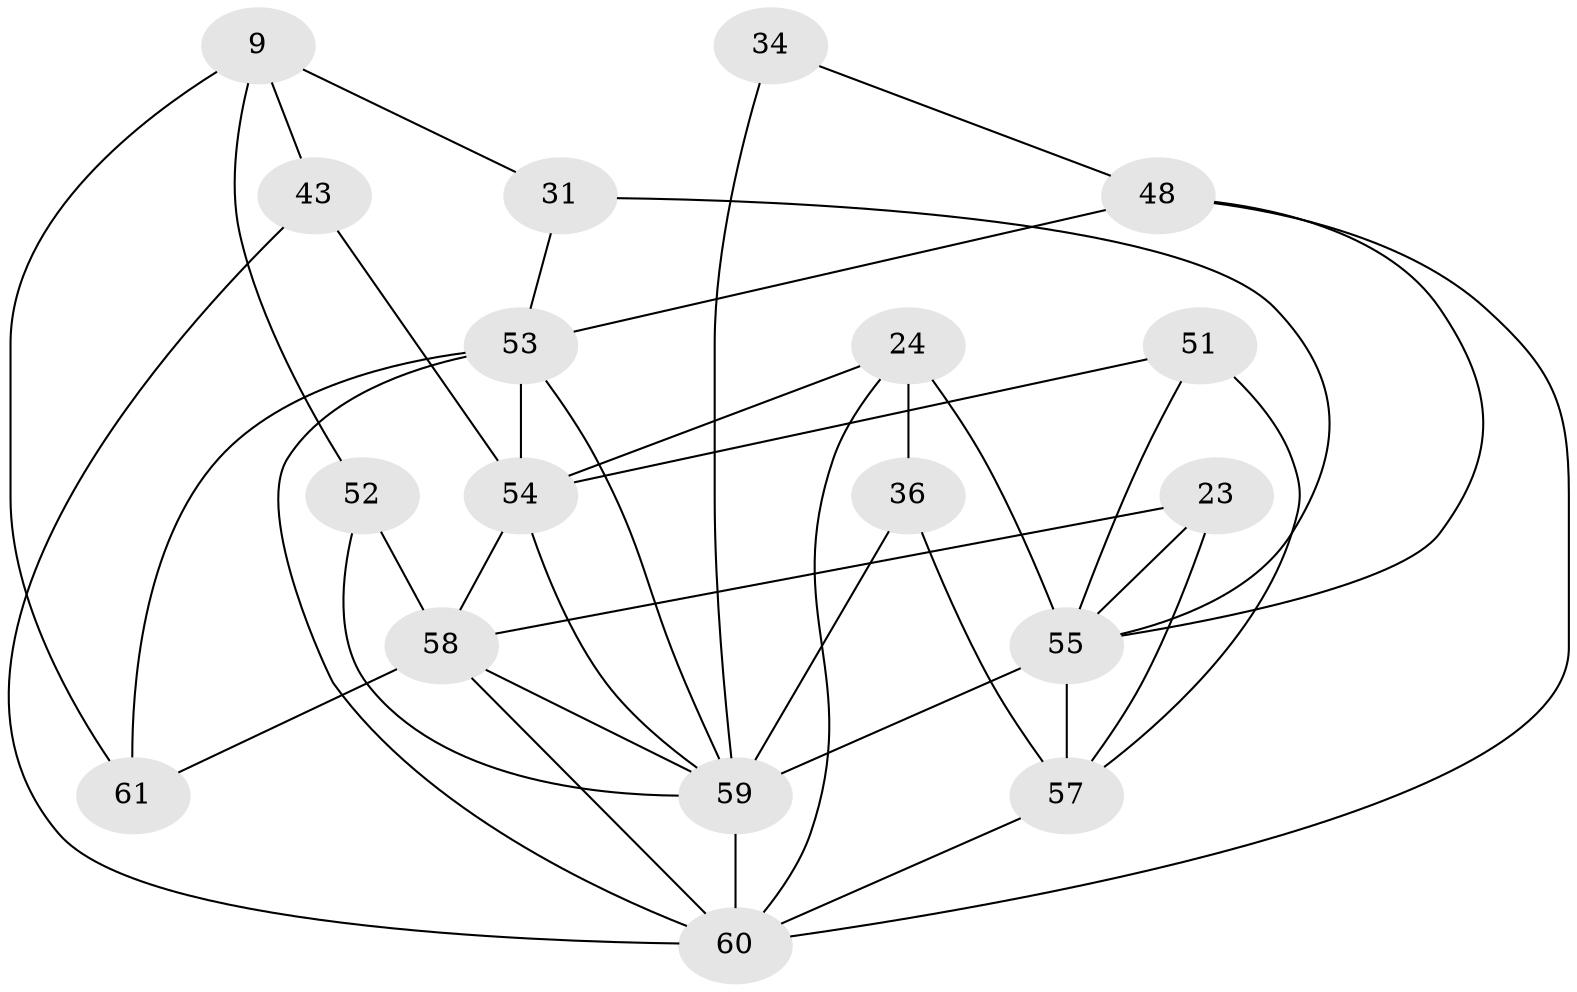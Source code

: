 // original degree distribution, {4: 1.0}
// Generated by graph-tools (version 1.1) at 2025/03/03/04/25 22:03:11]
// undirected, 18 vertices, 40 edges
graph export_dot {
graph [start="1"]
  node [color=gray90,style=filled];
  9 [super="+8"];
  23;
  24 [super="+1"];
  31;
  34;
  36;
  43;
  48 [super="+6"];
  51;
  52 [super="+45"];
  53 [super="+33+27"];
  54 [super="+19+29+46"];
  55 [super="+49+47+50+21"];
  57 [super="+4+35+30"];
  58 [super="+42+37"];
  59 [super="+56+44"];
  60 [super="+32+38+26"];
  61 [super="+2"];
  9 -- 31;
  9 -- 43 [weight=2];
  9 -- 52;
  9 -- 61 [weight=2];
  23 -- 57 [weight=2];
  23 -- 55;
  23 -- 58;
  24 -- 36 [weight=2];
  24 -- 54;
  24 -- 60;
  24 -- 55 [weight=2];
  31 -- 55 [weight=2];
  31 -- 53;
  34 -- 48 [weight=2];
  34 -- 59 [weight=2];
  36 -- 59;
  36 -- 57;
  43 -- 54;
  43 -- 60;
  48 -- 53;
  48 -- 55 [weight=2];
  48 -- 60;
  51 -- 57 [weight=2];
  51 -- 55;
  51 -- 54;
  52 -- 59 [weight=4];
  52 -- 58;
  53 -- 61 [weight=3];
  53 -- 54 [weight=4];
  53 -- 59 [weight=2];
  53 -- 60;
  54 -- 59 [weight=3];
  54 -- 58 [weight=2];
  55 -- 59 [weight=10];
  55 -- 57 [weight=2];
  57 -- 60 [weight=3];
  58 -- 61;
  58 -- 60;
  58 -- 59 [weight=2];
  59 -- 60 [weight=4];
}
